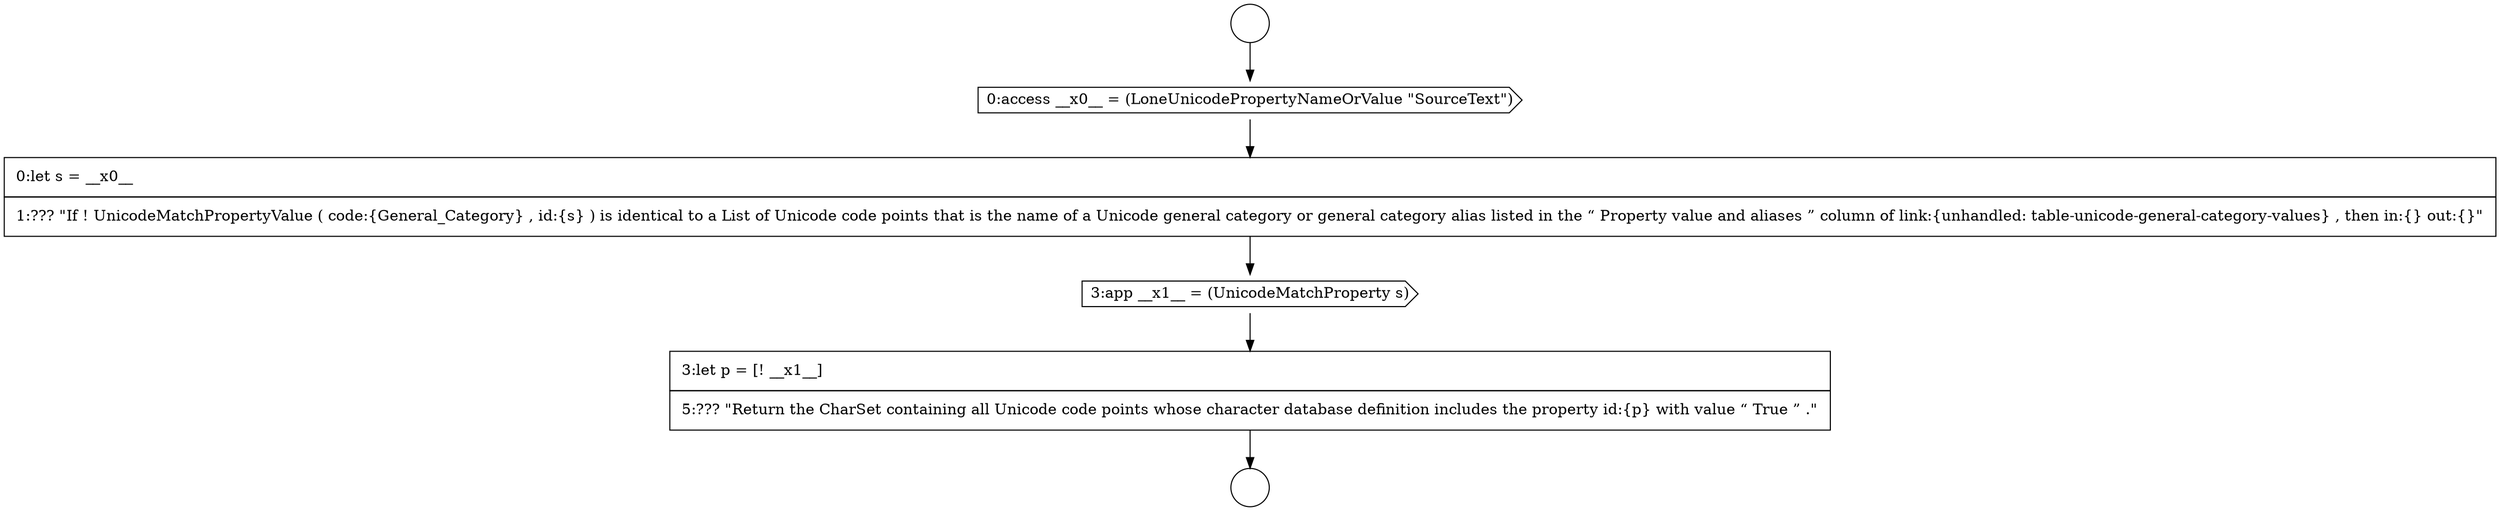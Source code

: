 digraph {
  node14890 [shape=none, margin=0, label=<<font color="black">
    <table border="0" cellborder="1" cellspacing="0" cellpadding="10">
      <tr><td align="left">0:let s = __x0__</td></tr>
      <tr><td align="left">1:??? &quot;If ! UnicodeMatchPropertyValue ( code:{General_Category} , id:{s} ) is identical to a List of Unicode code points that is the name of a Unicode general category or general category alias listed in the &ldquo; Property value and aliases &rdquo; column of link:{unhandled: table-unicode-general-category-values} , then in:{} out:{}&quot;</td></tr>
    </table>
  </font>> color="black" fillcolor="white" style=filled]
  node14889 [shape=cds, label=<<font color="black">0:access __x0__ = (LoneUnicodePropertyNameOrValue &quot;SourceText&quot;)</font>> color="black" fillcolor="white" style=filled]
  node14892 [shape=none, margin=0, label=<<font color="black">
    <table border="0" cellborder="1" cellspacing="0" cellpadding="10">
      <tr><td align="left">3:let p = [! __x1__]</td></tr>
      <tr><td align="left">5:??? &quot;Return the CharSet containing all Unicode code points whose character database definition includes the property id:{p} with value &ldquo; True &rdquo; .&quot;</td></tr>
    </table>
  </font>> color="black" fillcolor="white" style=filled]
  node14887 [shape=circle label=" " color="black" fillcolor="white" style=filled]
  node14891 [shape=cds, label=<<font color="black">3:app __x1__ = (UnicodeMatchProperty s)</font>> color="black" fillcolor="white" style=filled]
  node14888 [shape=circle label=" " color="black" fillcolor="white" style=filled]
  node14887 -> node14889 [ color="black"]
  node14890 -> node14891 [ color="black"]
  node14889 -> node14890 [ color="black"]
  node14892 -> node14888 [ color="black"]
  node14891 -> node14892 [ color="black"]
}
